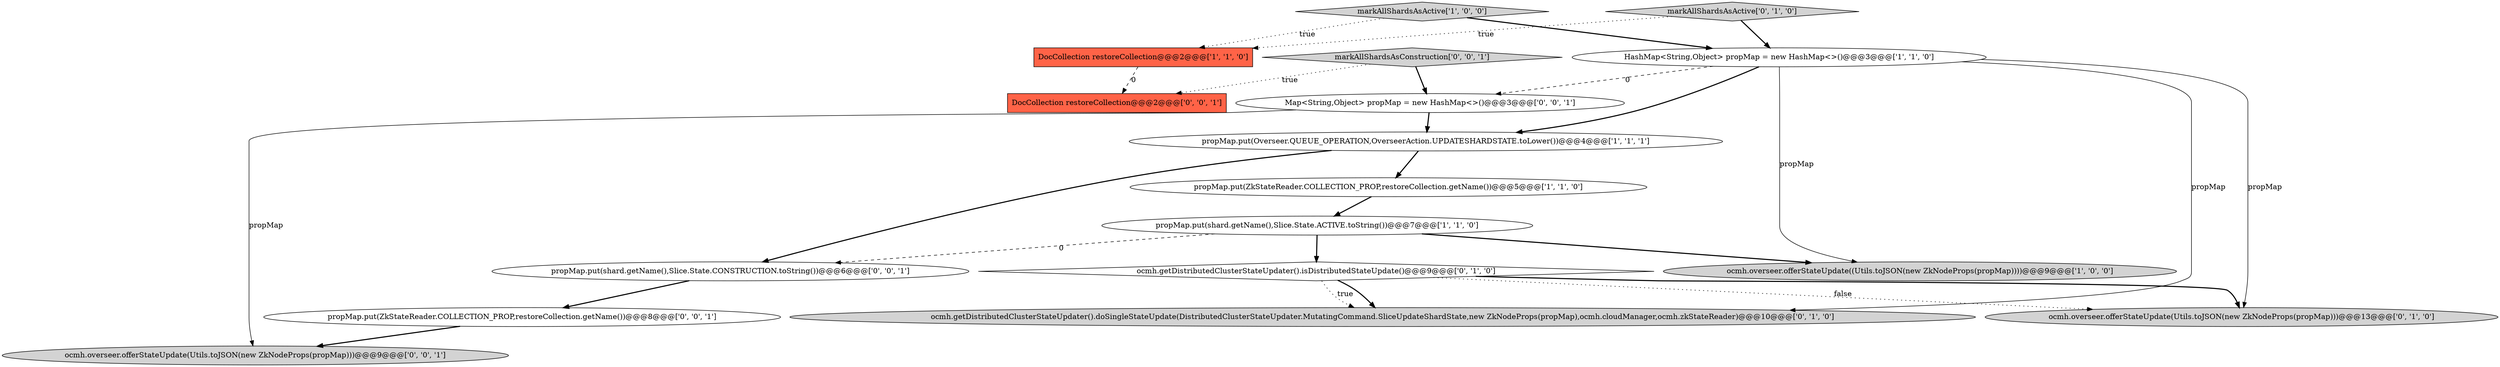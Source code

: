 digraph {
15 [style = filled, label = "markAllShardsAsConstruction['0', '0', '1']", fillcolor = lightgray, shape = diamond image = "AAA0AAABBB3BBB"];
0 [style = filled, label = "HashMap<String,Object> propMap = new HashMap<>()@@@3@@@['1', '1', '0']", fillcolor = white, shape = ellipse image = "AAA0AAABBB1BBB"];
2 [style = filled, label = "propMap.put(ZkStateReader.COLLECTION_PROP,restoreCollection.getName())@@@5@@@['1', '1', '0']", fillcolor = white, shape = ellipse image = "AAA0AAABBB1BBB"];
4 [style = filled, label = "ocmh.overseer.offerStateUpdate((Utils.toJSON(new ZkNodeProps(propMap))))@@@9@@@['1', '0', '0']", fillcolor = lightgray, shape = ellipse image = "AAA0AAABBB1BBB"];
10 [style = filled, label = "ocmh.overseer.offerStateUpdate(Utils.toJSON(new ZkNodeProps(propMap)))@@@13@@@['0', '1', '0']", fillcolor = lightgray, shape = ellipse image = "AAA1AAABBB2BBB"];
7 [style = filled, label = "ocmh.getDistributedClusterStateUpdater().isDistributedStateUpdate()@@@9@@@['0', '1', '0']", fillcolor = white, shape = diamond image = "AAA0AAABBB2BBB"];
9 [style = filled, label = "ocmh.getDistributedClusterStateUpdater().doSingleStateUpdate(DistributedClusterStateUpdater.MutatingCommand.SliceUpdateShardState,new ZkNodeProps(propMap),ocmh.cloudManager,ocmh.zkStateReader)@@@10@@@['0', '1', '0']", fillcolor = lightgray, shape = ellipse image = "AAA1AAABBB2BBB"];
11 [style = filled, label = "Map<String,Object> propMap = new HashMap<>()@@@3@@@['0', '0', '1']", fillcolor = white, shape = ellipse image = "AAA0AAABBB3BBB"];
12 [style = filled, label = "propMap.put(shard.getName(),Slice.State.CONSTRUCTION.toString())@@@6@@@['0', '0', '1']", fillcolor = white, shape = ellipse image = "AAA0AAABBB3BBB"];
5 [style = filled, label = "markAllShardsAsActive['1', '0', '0']", fillcolor = lightgray, shape = diamond image = "AAA0AAABBB1BBB"];
16 [style = filled, label = "DocCollection restoreCollection@@@2@@@['0', '0', '1']", fillcolor = tomato, shape = box image = "AAA0AAABBB3BBB"];
3 [style = filled, label = "propMap.put(Overseer.QUEUE_OPERATION,OverseerAction.UPDATESHARDSTATE.toLower())@@@4@@@['1', '1', '1']", fillcolor = white, shape = ellipse image = "AAA0AAABBB1BBB"];
6 [style = filled, label = "propMap.put(shard.getName(),Slice.State.ACTIVE.toString())@@@7@@@['1', '1', '0']", fillcolor = white, shape = ellipse image = "AAA0AAABBB1BBB"];
1 [style = filled, label = "DocCollection restoreCollection@@@2@@@['1', '1', '0']", fillcolor = tomato, shape = box image = "AAA0AAABBB1BBB"];
8 [style = filled, label = "markAllShardsAsActive['0', '1', '0']", fillcolor = lightgray, shape = diamond image = "AAA0AAABBB2BBB"];
14 [style = filled, label = "propMap.put(ZkStateReader.COLLECTION_PROP,restoreCollection.getName())@@@8@@@['0', '0', '1']", fillcolor = white, shape = ellipse image = "AAA0AAABBB3BBB"];
13 [style = filled, label = "ocmh.overseer.offerStateUpdate(Utils.toJSON(new ZkNodeProps(propMap)))@@@9@@@['0', '0', '1']", fillcolor = lightgray, shape = ellipse image = "AAA0AAABBB3BBB"];
0->9 [style = solid, label="propMap"];
11->3 [style = bold, label=""];
6->4 [style = bold, label=""];
8->0 [style = bold, label=""];
3->2 [style = bold, label=""];
7->10 [style = bold, label=""];
12->14 [style = bold, label=""];
7->9 [style = bold, label=""];
0->10 [style = solid, label="propMap"];
14->13 [style = bold, label=""];
0->3 [style = bold, label=""];
7->10 [style = dotted, label="false"];
7->9 [style = dotted, label="true"];
0->4 [style = solid, label="propMap"];
6->12 [style = dashed, label="0"];
5->0 [style = bold, label=""];
0->11 [style = dashed, label="0"];
15->11 [style = bold, label=""];
3->12 [style = bold, label=""];
11->13 [style = solid, label="propMap"];
1->16 [style = dashed, label="0"];
2->6 [style = bold, label=""];
15->16 [style = dotted, label="true"];
5->1 [style = dotted, label="true"];
6->7 [style = bold, label=""];
8->1 [style = dotted, label="true"];
}
